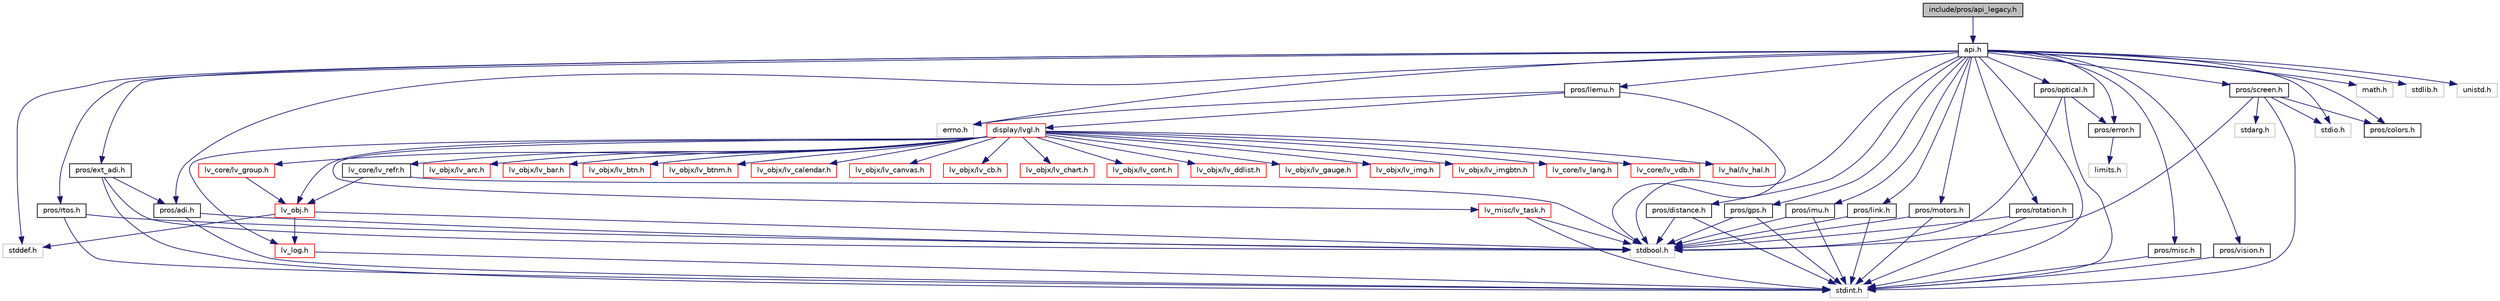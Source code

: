 digraph "include/pros/api_legacy.h"
{
 // LATEX_PDF_SIZE
  edge [fontname="Helvetica",fontsize="10",labelfontname="Helvetica",labelfontsize="10"];
  node [fontname="Helvetica",fontsize="10",shape=record];
  Node1 [label="include/pros/api_legacy.h",height=0.2,width=0.4,color="black", fillcolor="grey75", style="filled", fontcolor="black",tooltip=" "];
  Node1 -> Node2 [color="midnightblue",fontsize="10",style="solid"];
  Node2 [label="api.h",height=0.2,width=0.4,color="black", fillcolor="white", style="filled",URL="$api_8h.html",tooltip=" "];
  Node2 -> Node3 [color="midnightblue",fontsize="10",style="solid"];
  Node3 [label="errno.h",height=0.2,width=0.4,color="grey75", fillcolor="white", style="filled",tooltip=" "];
  Node2 -> Node4 [color="midnightblue",fontsize="10",style="solid"];
  Node4 [label="math.h",height=0.2,width=0.4,color="grey75", fillcolor="white", style="filled",tooltip=" "];
  Node2 -> Node5 [color="midnightblue",fontsize="10",style="solid"];
  Node5 [label="stdbool.h",height=0.2,width=0.4,color="grey75", fillcolor="white", style="filled",tooltip=" "];
  Node2 -> Node6 [color="midnightblue",fontsize="10",style="solid"];
  Node6 [label="stddef.h",height=0.2,width=0.4,color="grey75", fillcolor="white", style="filled",tooltip=" "];
  Node2 -> Node7 [color="midnightblue",fontsize="10",style="solid"];
  Node7 [label="stdint.h",height=0.2,width=0.4,color="grey75", fillcolor="white", style="filled",tooltip=" "];
  Node2 -> Node8 [color="midnightblue",fontsize="10",style="solid"];
  Node8 [label="stdio.h",height=0.2,width=0.4,color="grey75", fillcolor="white", style="filled",tooltip=" "];
  Node2 -> Node9 [color="midnightblue",fontsize="10",style="solid"];
  Node9 [label="stdlib.h",height=0.2,width=0.4,color="grey75", fillcolor="white", style="filled",tooltip=" "];
  Node2 -> Node10 [color="midnightblue",fontsize="10",style="solid"];
  Node10 [label="unistd.h",height=0.2,width=0.4,color="grey75", fillcolor="white", style="filled",tooltip=" "];
  Node2 -> Node11 [color="midnightblue",fontsize="10",style="solid"];
  Node11 [label="pros/adi.h",height=0.2,width=0.4,color="black", fillcolor="white", style="filled",URL="$adi_8h.html",tooltip=" "];
  Node11 -> Node5 [color="midnightblue",fontsize="10",style="solid"];
  Node11 -> Node7 [color="midnightblue",fontsize="10",style="solid"];
  Node2 -> Node12 [color="midnightblue",fontsize="10",style="solid"];
  Node12 [label="pros/colors.h",height=0.2,width=0.4,color="black", fillcolor="white", style="filled",URL="$colors_8h.html",tooltip=" "];
  Node2 -> Node13 [color="midnightblue",fontsize="10",style="solid"];
  Node13 [label="pros/distance.h",height=0.2,width=0.4,color="black", fillcolor="white", style="filled",URL="$distance_8h.html",tooltip=" "];
  Node13 -> Node5 [color="midnightblue",fontsize="10",style="solid"];
  Node13 -> Node7 [color="midnightblue",fontsize="10",style="solid"];
  Node2 -> Node14 [color="midnightblue",fontsize="10",style="solid"];
  Node14 [label="pros/error.h",height=0.2,width=0.4,color="black", fillcolor="white", style="filled",URL="$error_8h.html",tooltip=" "];
  Node14 -> Node15 [color="midnightblue",fontsize="10",style="solid"];
  Node15 [label="limits.h",height=0.2,width=0.4,color="grey75", fillcolor="white", style="filled",tooltip=" "];
  Node2 -> Node16 [color="midnightblue",fontsize="10",style="solid"];
  Node16 [label="pros/ext_adi.h",height=0.2,width=0.4,color="black", fillcolor="white", style="filled",URL="$ext__adi_8h.html",tooltip=" "];
  Node16 -> Node5 [color="midnightblue",fontsize="10",style="solid"];
  Node16 -> Node7 [color="midnightblue",fontsize="10",style="solid"];
  Node16 -> Node11 [color="midnightblue",fontsize="10",style="solid"];
  Node2 -> Node17 [color="midnightblue",fontsize="10",style="solid"];
  Node17 [label="pros/gps.h",height=0.2,width=0.4,color="black", fillcolor="white", style="filled",URL="$gps_8h.html",tooltip=" "];
  Node17 -> Node5 [color="midnightblue",fontsize="10",style="solid"];
  Node17 -> Node7 [color="midnightblue",fontsize="10",style="solid"];
  Node2 -> Node18 [color="midnightblue",fontsize="10",style="solid"];
  Node18 [label="pros/imu.h",height=0.2,width=0.4,color="black", fillcolor="white", style="filled",URL="$imu_8h.html",tooltip=" "];
  Node18 -> Node5 [color="midnightblue",fontsize="10",style="solid"];
  Node18 -> Node7 [color="midnightblue",fontsize="10",style="solid"];
  Node2 -> Node19 [color="midnightblue",fontsize="10",style="solid"];
  Node19 [label="pros/link.h",height=0.2,width=0.4,color="black", fillcolor="white", style="filled",URL="$link_8h.html",tooltip=" "];
  Node19 -> Node5 [color="midnightblue",fontsize="10",style="solid"];
  Node19 -> Node7 [color="midnightblue",fontsize="10",style="solid"];
  Node2 -> Node20 [color="midnightblue",fontsize="10",style="solid"];
  Node20 [label="pros/llemu.h",height=0.2,width=0.4,color="black", fillcolor="white", style="filled",URL="$llemu_8h.html",tooltip=" "];
  Node20 -> Node3 [color="midnightblue",fontsize="10",style="solid"];
  Node20 -> Node5 [color="midnightblue",fontsize="10",style="solid"];
  Node20 -> Node21 [color="midnightblue",fontsize="10",style="solid"];
  Node21 [label="display/lvgl.h",height=0.2,width=0.4,color="red", fillcolor="white", style="filled",URL="$lvgl_8h.html",tooltip=" "];
  Node21 -> Node22 [color="midnightblue",fontsize="10",style="solid"];
  Node22 [label="lv_core/lv_group.h",height=0.2,width=0.4,color="red", fillcolor="white", style="filled",URL="$lv__group_8h.html",tooltip=" "];
  Node22 -> Node25 [color="midnightblue",fontsize="10",style="solid"];
  Node25 [label="lv_obj.h",height=0.2,width=0.4,color="red", fillcolor="white", style="filled",URL="$lv__obj_8h.html",tooltip=" "];
  Node25 -> Node5 [color="midnightblue",fontsize="10",style="solid"];
  Node25 -> Node6 [color="midnightblue",fontsize="10",style="solid"];
  Node25 -> Node31 [color="midnightblue",fontsize="10",style="solid"];
  Node31 [label="lv_log.h",height=0.2,width=0.4,color="red", fillcolor="white", style="filled",URL="$lv__log_8h.html",tooltip=" "];
  Node31 -> Node7 [color="midnightblue",fontsize="10",style="solid"];
  Node21 -> Node37 [color="midnightblue",fontsize="10",style="solid"];
  Node37 [label="lv_core/lv_lang.h",height=0.2,width=0.4,color="red", fillcolor="white", style="filled",URL="$lv__lang_8h.html",tooltip=" "];
  Node21 -> Node25 [color="midnightblue",fontsize="10",style="solid"];
  Node21 -> Node38 [color="midnightblue",fontsize="10",style="solid"];
  Node38 [label="lv_core/lv_refr.h",height=0.2,width=0.4,color="black", fillcolor="white", style="filled",URL="$lv__refr_8h.html",tooltip=" "];
  Node38 -> Node5 [color="midnightblue",fontsize="10",style="solid"];
  Node38 -> Node25 [color="midnightblue",fontsize="10",style="solid"];
  Node21 -> Node39 [color="midnightblue",fontsize="10",style="solid"];
  Node39 [label="lv_core/lv_vdb.h",height=0.2,width=0.4,color="red", fillcolor="white", style="filled",URL="$lv__vdb_8h.html",tooltip=" "];
  Node21 -> Node40 [color="midnightblue",fontsize="10",style="solid"];
  Node40 [label="lv_hal/lv_hal.h",height=0.2,width=0.4,color="red", fillcolor="white", style="filled",URL="$lv__hal_8h.html",tooltip=" "];
  Node21 -> Node31 [color="midnightblue",fontsize="10",style="solid"];
  Node21 -> Node44 [color="midnightblue",fontsize="10",style="solid"];
  Node44 [label="lv_misc/lv_task.h",height=0.2,width=0.4,color="red", fillcolor="white", style="filled",URL="$lv__task_8h.html",tooltip=" "];
  Node44 -> Node5 [color="midnightblue",fontsize="10",style="solid"];
  Node44 -> Node7 [color="midnightblue",fontsize="10",style="solid"];
  Node21 -> Node45 [color="midnightblue",fontsize="10",style="solid"];
  Node45 [label="lv_objx/lv_arc.h",height=0.2,width=0.4,color="red", fillcolor="white", style="filled",URL="$lv__arc_8h.html",tooltip=" "];
  Node21 -> Node46 [color="midnightblue",fontsize="10",style="solid"];
  Node46 [label="lv_objx/lv_bar.h",height=0.2,width=0.4,color="red", fillcolor="white", style="filled",URL="$lv__bar_8h.html",tooltip=" "];
  Node21 -> Node47 [color="midnightblue",fontsize="10",style="solid"];
  Node47 [label="lv_objx/lv_btn.h",height=0.2,width=0.4,color="red", fillcolor="white", style="filled",URL="$lv__btn_8h.html",tooltip=" "];
  Node21 -> Node48 [color="midnightblue",fontsize="10",style="solid"];
  Node48 [label="lv_objx/lv_btnm.h",height=0.2,width=0.4,color="red", fillcolor="white", style="filled",URL="$lv__btnm_8h.html",tooltip=" "];
  Node21 -> Node49 [color="midnightblue",fontsize="10",style="solid"];
  Node49 [label="lv_objx/lv_calendar.h",height=0.2,width=0.4,color="red", fillcolor="white", style="filled",URL="$lv__calendar_8h.html",tooltip=" "];
  Node21 -> Node50 [color="midnightblue",fontsize="10",style="solid"];
  Node50 [label="lv_objx/lv_canvas.h",height=0.2,width=0.4,color="red", fillcolor="white", style="filled",URL="$lv__canvas_8h.html",tooltip=" "];
  Node21 -> Node51 [color="midnightblue",fontsize="10",style="solid"];
  Node51 [label="lv_objx/lv_cb.h",height=0.2,width=0.4,color="red", fillcolor="white", style="filled",URL="$lv__cb_8h.html",tooltip=" "];
  Node21 -> Node52 [color="midnightblue",fontsize="10",style="solid"];
  Node52 [label="lv_objx/lv_chart.h",height=0.2,width=0.4,color="red", fillcolor="white", style="filled",URL="$lv__chart_8h.html",tooltip=" "];
  Node21 -> Node53 [color="midnightblue",fontsize="10",style="solid"];
  Node53 [label="lv_objx/lv_cont.h",height=0.2,width=0.4,color="red", fillcolor="white", style="filled",URL="$lv__cont_8h.html",tooltip=" "];
  Node21 -> Node54 [color="midnightblue",fontsize="10",style="solid"];
  Node54 [label="lv_objx/lv_ddlist.h",height=0.2,width=0.4,color="red", fillcolor="white", style="filled",URL="$lv__ddlist_8h.html",tooltip=" "];
  Node21 -> Node55 [color="midnightblue",fontsize="10",style="solid"];
  Node55 [label="lv_objx/lv_gauge.h",height=0.2,width=0.4,color="red", fillcolor="white", style="filled",URL="$lv__gauge_8h.html",tooltip=" "];
  Node21 -> Node56 [color="midnightblue",fontsize="10",style="solid"];
  Node56 [label="lv_objx/lv_img.h",height=0.2,width=0.4,color="red", fillcolor="white", style="filled",URL="$lv__img_8h.html",tooltip=" "];
  Node21 -> Node57 [color="midnightblue",fontsize="10",style="solid"];
  Node57 [label="lv_objx/lv_imgbtn.h",height=0.2,width=0.4,color="red", fillcolor="white", style="filled",URL="$lv__imgbtn_8h.html",tooltip=" "];
  Node2 -> Node86 [color="midnightblue",fontsize="10",style="solid"];
  Node86 [label="pros/misc.h",height=0.2,width=0.4,color="black", fillcolor="white", style="filled",URL="$misc_8h.html",tooltip=" "];
  Node86 -> Node7 [color="midnightblue",fontsize="10",style="solid"];
  Node2 -> Node87 [color="midnightblue",fontsize="10",style="solid"];
  Node87 [label="pros/motors.h",height=0.2,width=0.4,color="black", fillcolor="white", style="filled",URL="$motors_8h.html",tooltip=" "];
  Node87 -> Node5 [color="midnightblue",fontsize="10",style="solid"];
  Node87 -> Node7 [color="midnightblue",fontsize="10",style="solid"];
  Node2 -> Node88 [color="midnightblue",fontsize="10",style="solid"];
  Node88 [label="pros/optical.h",height=0.2,width=0.4,color="black", fillcolor="white", style="filled",URL="$optical_8h.html",tooltip=" "];
  Node88 -> Node5 [color="midnightblue",fontsize="10",style="solid"];
  Node88 -> Node7 [color="midnightblue",fontsize="10",style="solid"];
  Node88 -> Node14 [color="midnightblue",fontsize="10",style="solid"];
  Node2 -> Node89 [color="midnightblue",fontsize="10",style="solid"];
  Node89 [label="pros/rotation.h",height=0.2,width=0.4,color="black", fillcolor="white", style="filled",URL="$rotation_8h.html",tooltip=" "];
  Node89 -> Node5 [color="midnightblue",fontsize="10",style="solid"];
  Node89 -> Node7 [color="midnightblue",fontsize="10",style="solid"];
  Node2 -> Node90 [color="midnightblue",fontsize="10",style="solid"];
  Node90 [label="pros/rtos.h",height=0.2,width=0.4,color="black", fillcolor="white", style="filled",URL="$rtos_8h.html",tooltip=" "];
  Node90 -> Node5 [color="midnightblue",fontsize="10",style="solid"];
  Node90 -> Node7 [color="midnightblue",fontsize="10",style="solid"];
  Node2 -> Node91 [color="midnightblue",fontsize="10",style="solid"];
  Node91 [label="pros/screen.h",height=0.2,width=0.4,color="black", fillcolor="white", style="filled",URL="$screen_8h.html",tooltip=" "];
  Node91 -> Node92 [color="midnightblue",fontsize="10",style="solid"];
  Node92 [label="stdarg.h",height=0.2,width=0.4,color="grey75", fillcolor="white", style="filled",tooltip=" "];
  Node91 -> Node5 [color="midnightblue",fontsize="10",style="solid"];
  Node91 -> Node8 [color="midnightblue",fontsize="10",style="solid"];
  Node91 -> Node7 [color="midnightblue",fontsize="10",style="solid"];
  Node91 -> Node12 [color="midnightblue",fontsize="10",style="solid"];
  Node2 -> Node93 [color="midnightblue",fontsize="10",style="solid"];
  Node93 [label="pros/vision.h",height=0.2,width=0.4,color="black", fillcolor="white", style="filled",URL="$vision_8h.html",tooltip=" "];
  Node93 -> Node7 [color="midnightblue",fontsize="10",style="solid"];
}
